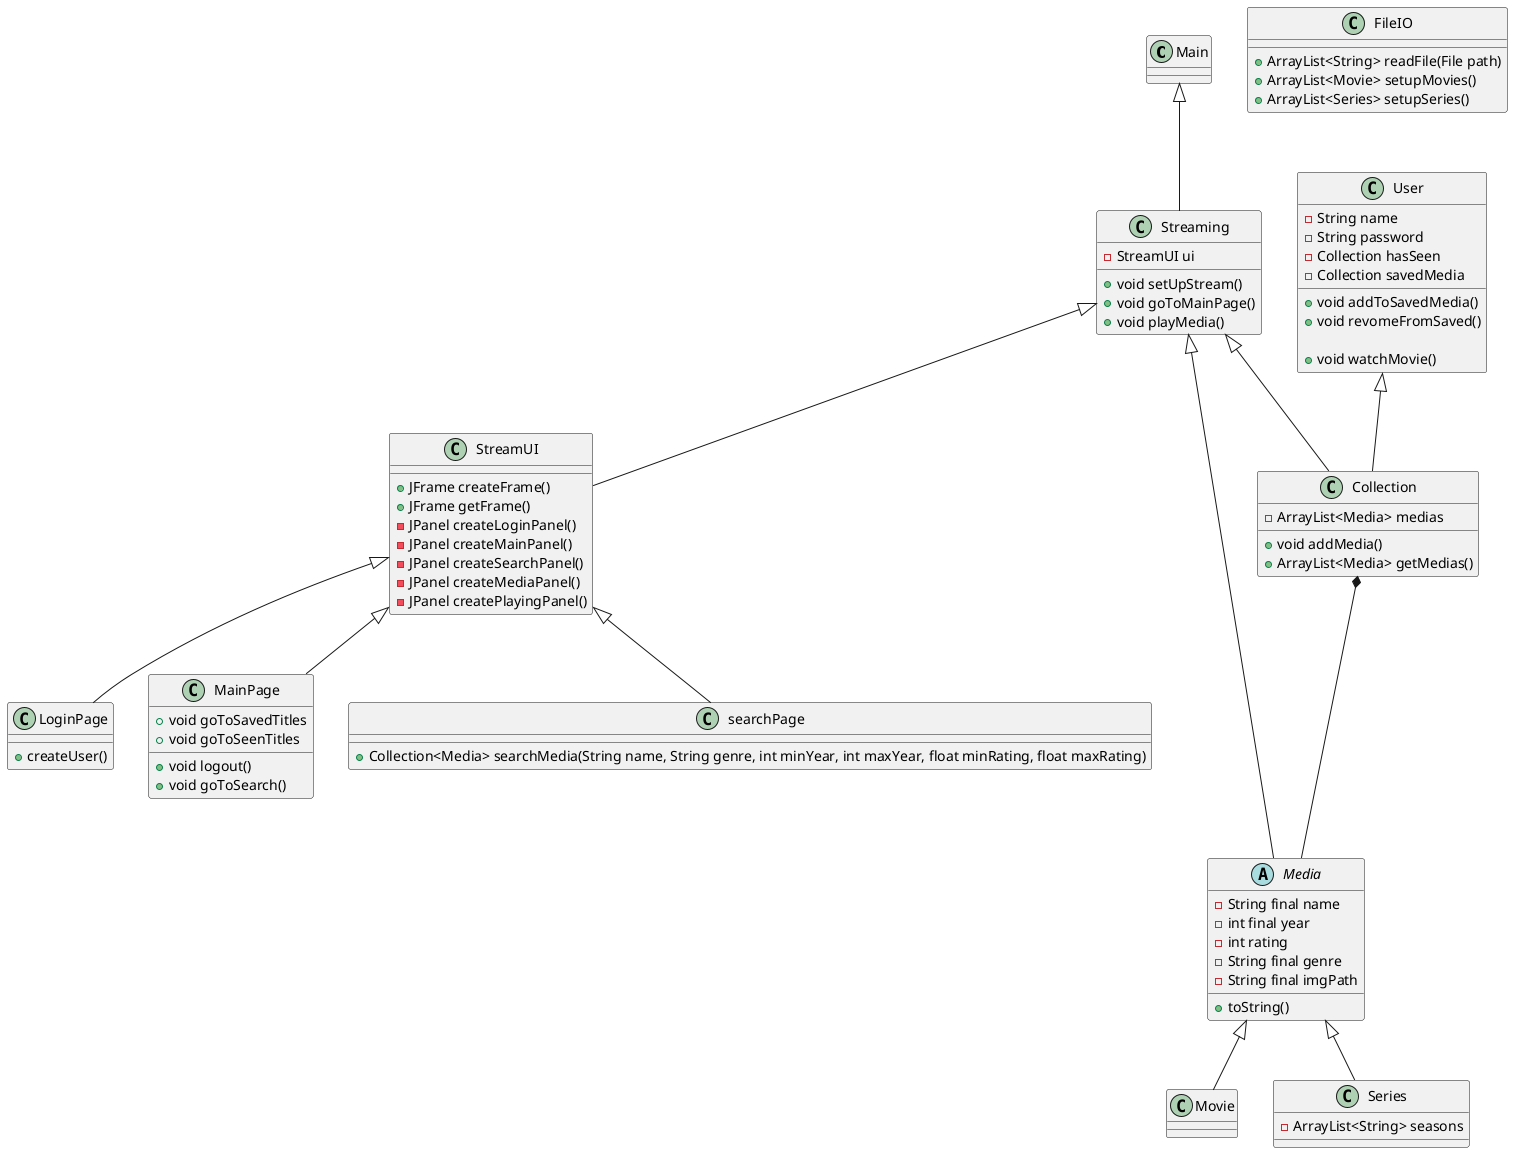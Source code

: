 @startuml

'https://plantuml.com/class-diagram

class Main{

}

Main <|-- Streaming
class Streaming{
-StreamUI ui
+void setUpStream()
+void goToMainPage()
+void playMedia()
}

StreamUI <|-- LoginPage
class LoginPage{
+ createUser()

}

StreamUI <|-- MainPage
class MainPage {
+void logout()
+void goToSearch()
+void goToSavedTitles
+void goToSeenTitles
}

StreamUI <|-- searchPage
class searchPage{

+Collection<Media> searchMedia(String name, String genre, int minYear, int maxYear, float minRating, float maxRating)
}

Streaming <|-- StreamUI
class StreamUI {
+JFrame createFrame()
+JFrame getFrame()
-JPanel createLoginPanel()
-JPanel createMainPanel()
-JPanel createSearchPanel()
-JPanel createMediaPanel()
-JPanel createPlayingPanel()
}

Streaming <|-- Media
Streaming <|-- Collection
abstract class Media {
-String final name
-int final year
-int rating
-String final genre
-String final imgPath
+toString()
}

class Movie extends Media {

}

class Series extends Media {
-ArrayList<String> seasons
}

Collection *--- Media
class Collection {
-ArrayList<Media> medias
+void addMedia()
+ArrayList<Media> getMedias()
}

class FileIO {
+ArrayList<String> readFile(File path)
+ArrayList<Movie> setupMovies()
+ArrayList<Series> setupSeries()
}

User <|-- Collection
class User {
-String name
-String password
-Collection hasSeen
-Collection savedMedia

+void addToSavedMedia()
+void revomeFromSaved()

+void watchMovie()
}


@enduml
